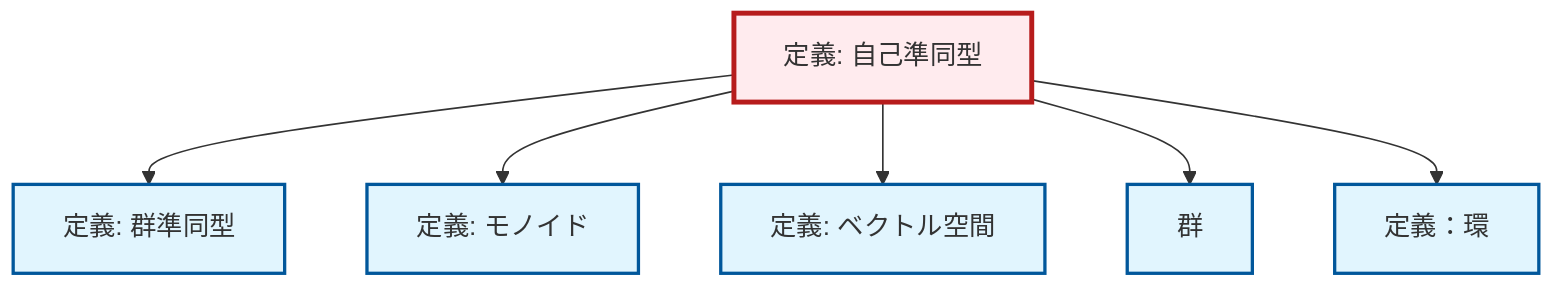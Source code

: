 graph TD
    classDef definition fill:#e1f5fe,stroke:#01579b,stroke-width:2px
    classDef theorem fill:#f3e5f5,stroke:#4a148c,stroke-width:2px
    classDef axiom fill:#fff3e0,stroke:#e65100,stroke-width:2px
    classDef example fill:#e8f5e9,stroke:#1b5e20,stroke-width:2px
    classDef current fill:#ffebee,stroke:#b71c1c,stroke-width:3px
    def-ring["定義：環"]:::definition
    def-monoid["定義: モノイド"]:::definition
    def-endomorphism["定義: 自己準同型"]:::definition
    def-homomorphism["定義: 群準同型"]:::definition
    def-group["群"]:::definition
    def-vector-space["定義: ベクトル空間"]:::definition
    def-endomorphism --> def-homomorphism
    def-endomorphism --> def-monoid
    def-endomorphism --> def-vector-space
    def-endomorphism --> def-group
    def-endomorphism --> def-ring
    class def-endomorphism current
